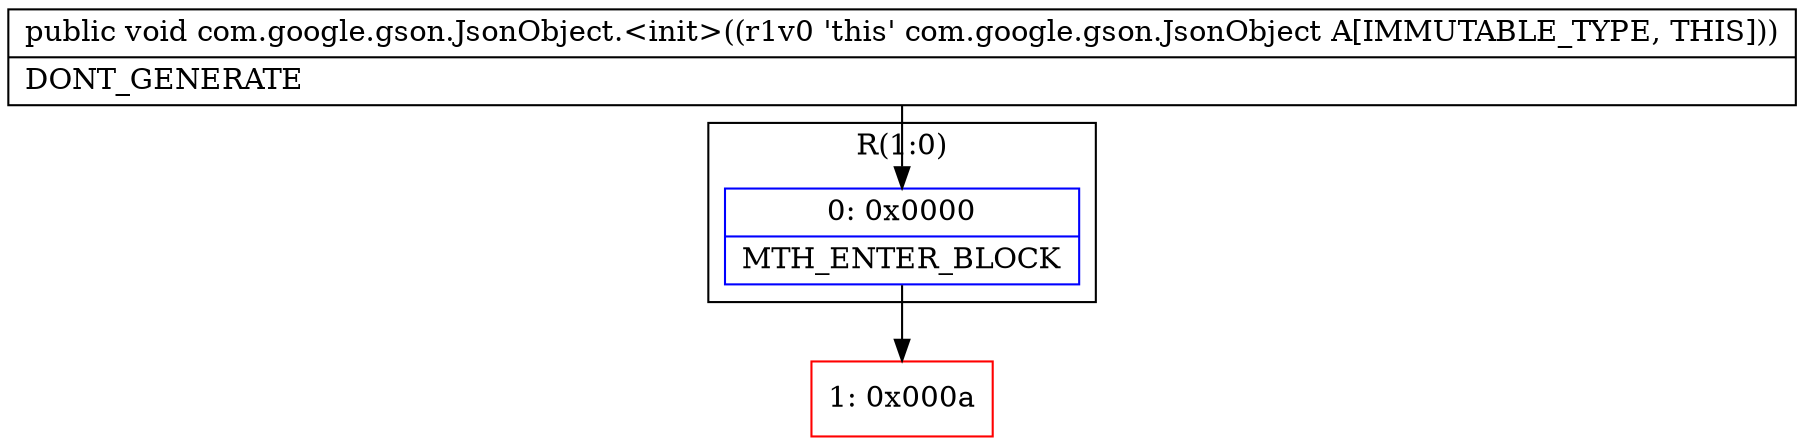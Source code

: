 digraph "CFG forcom.google.gson.JsonObject.\<init\>()V" {
subgraph cluster_Region_1695137822 {
label = "R(1:0)";
node [shape=record,color=blue];
Node_0 [shape=record,label="{0\:\ 0x0000|MTH_ENTER_BLOCK\l}"];
}
Node_1 [shape=record,color=red,label="{1\:\ 0x000a}"];
MethodNode[shape=record,label="{public void com.google.gson.JsonObject.\<init\>((r1v0 'this' com.google.gson.JsonObject A[IMMUTABLE_TYPE, THIS]))  | DONT_GENERATE\l}"];
MethodNode -> Node_0;
Node_0 -> Node_1;
}

